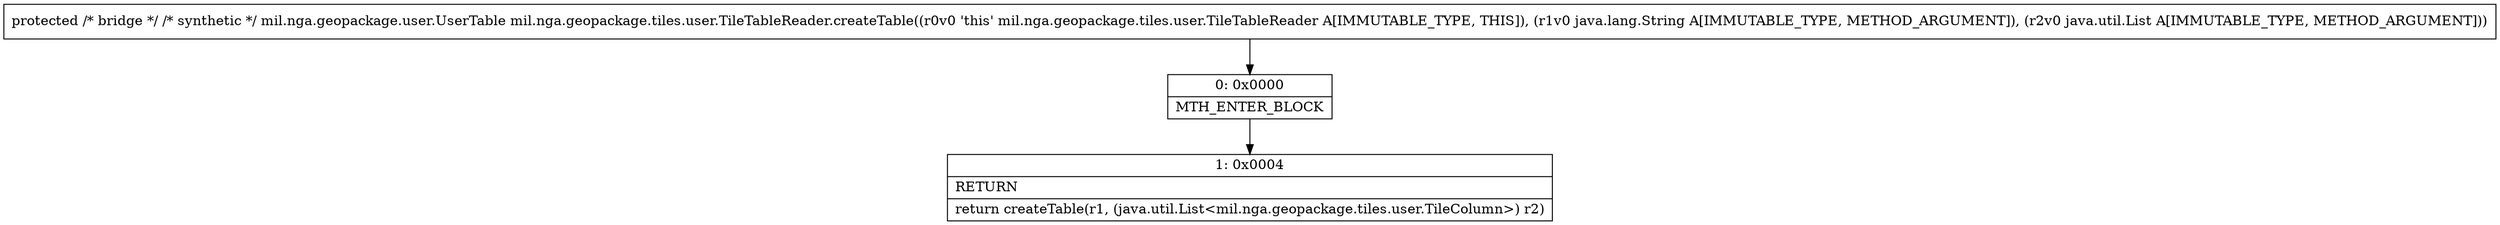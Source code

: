 digraph "CFG formil.nga.geopackage.tiles.user.TileTableReader.createTable(Ljava\/lang\/String;Ljava\/util\/List;)Lmil\/nga\/geopackage\/user\/UserTable;" {
Node_0 [shape=record,label="{0\:\ 0x0000|MTH_ENTER_BLOCK\l}"];
Node_1 [shape=record,label="{1\:\ 0x0004|RETURN\l|return createTable(r1, (java.util.List\<mil.nga.geopackage.tiles.user.TileColumn\>) r2)\l}"];
MethodNode[shape=record,label="{protected \/* bridge *\/ \/* synthetic *\/ mil.nga.geopackage.user.UserTable mil.nga.geopackage.tiles.user.TileTableReader.createTable((r0v0 'this' mil.nga.geopackage.tiles.user.TileTableReader A[IMMUTABLE_TYPE, THIS]), (r1v0 java.lang.String A[IMMUTABLE_TYPE, METHOD_ARGUMENT]), (r2v0 java.util.List A[IMMUTABLE_TYPE, METHOD_ARGUMENT])) }"];
MethodNode -> Node_0;
Node_0 -> Node_1;
}

